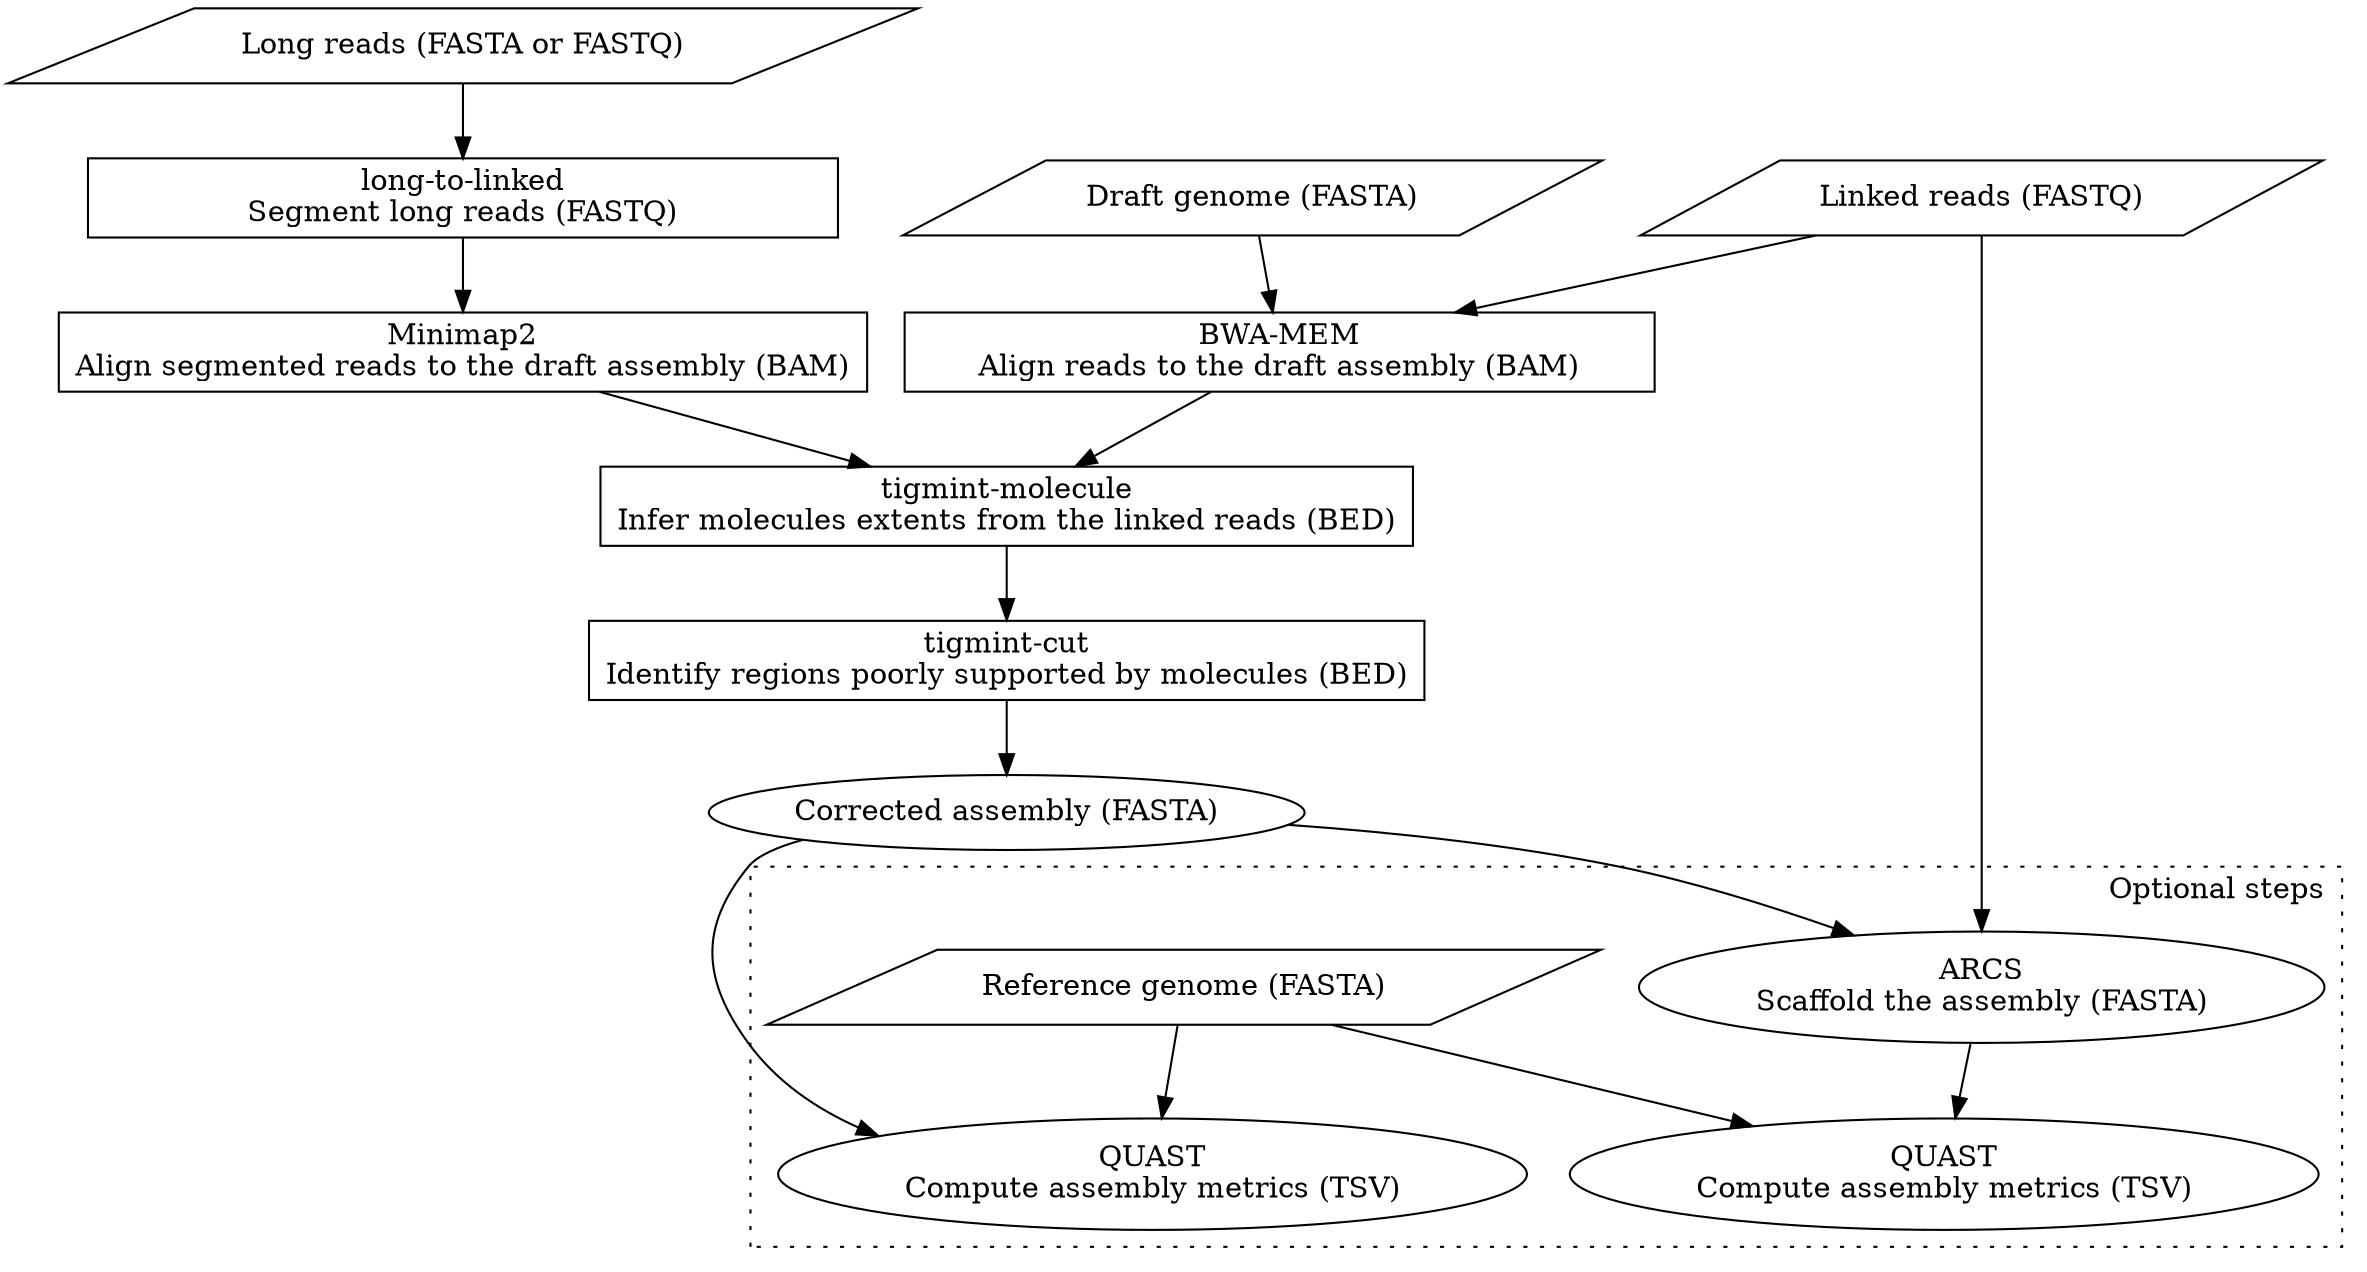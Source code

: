 digraph {
	node [shape="rectangle"]
	
    long_reads [label="Long reads (FASTA or FASTQ)", shape="parallelogram"]
	linked_reads [label="Linked reads (FASTQ)", shape="parallelogram"]
	draft [label="Draft genome (FASTA)", shape="parallelogram"]

	subgraph {
		node [width=5]

		bwa [label="BWA-MEM\nAlign reads to the draft assembly (BAM)"]
		molecules [label="tigmint-molecule\nInfer molecules extents from the linked reads (BED)"]
		breakpoints [label="tigmint-cut\nIdentify regions poorly supported by molecules (BED)"]
	}
	
	subgraph {
	    node [width=5]
	    
	    cut [label="long-to-linked\nSegment long reads (FASTQ)"]
	    minimap2 [label="Minimap2\nAlign segmented reads to the draft assembly (BAM)"]
	    
	}

	tigs [label="Corrected assembly (FASTA)", shape="ellipse"]

	subgraph cluster_optional {
		graph [label="Optional steps", labeljust="r", style=dotted]

		reference [label="Reference genome (FASTA)", shape="parallelogram"]

		tigs_metrics [label="QUAST\nCompute assembly metrics (TSV)", shape="ellipse"]

		scaffold [label="ARCS\nScaffold the assembly (FASTA)", shape="ellipse"]
		scaffold_metrics [label="QUAST\nCompute assembly metrics (TSV)", shape="ellipse"]
	}

	linked_reads -> bwa
	draft -> bwa
	bwa -> molecules
	molecules -> breakpoints
	breakpoints -> tigs
	
	long_reads -> cut
	cut -> minimap2
	minimap2 -> molecules

	reference -> tigs_metrics
	tigs -> tigs_metrics

	tigs -> scaffold
	linked_reads -> scaffold

	reference -> scaffold_metrics
	scaffold -> scaffold_metrics
}